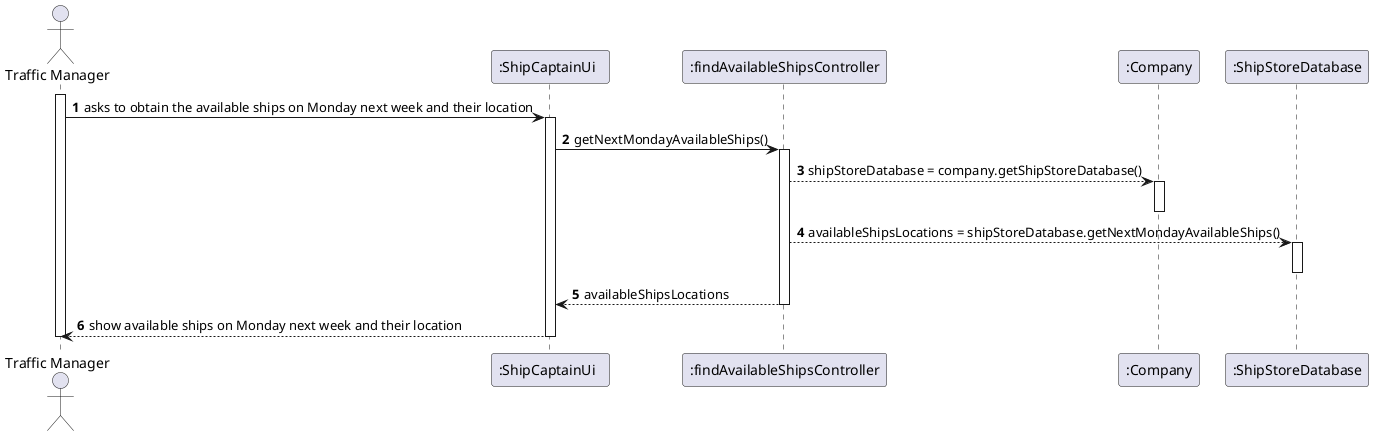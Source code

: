@startuml
autonumber
'hide footbox
actor "Traffic Manager" as SC
participant ":ShipCaptainUi  " as UI
participant ":findAvailableShipsController" as CTRL
participant ":Company" as CP
participant ":ShipStoreDatabase" as SS


activate SC
SC -> UI : asks to obtain the available ships on Monday next week and their location
activate UI
UI -> CTRL : getNextMondayAvailableShips()
activate CTRL
CTRL --> CP : shipStoreDatabase = company.getShipStoreDatabase()
activate CP
deactivate CP
CTRL --> SS : availableShipsLocations = shipStoreDatabase.getNextMondayAvailableShips()
activate SS
deactivate SS
CTRL --> UI : availableShipsLocations
deactivate CTRL
UI --> SC : show available ships on Monday next week and their location
deactivate UI
deactivate SC

@enduml
